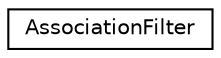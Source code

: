 digraph "Graphical Class Hierarchy"
{
  edge [fontname="Helvetica",fontsize="10",labelfontname="Helvetica",labelfontsize="10"];
  node [fontname="Helvetica",fontsize="10",shape=record];
  rankdir="LR";
  Node1 [label="AssociationFilter",height=0.2,width=0.4,color="black", fillcolor="white", style="filled",URL="$class_bake_1_1_utility_1_1_model_1_1_association_filter.html"];
}
